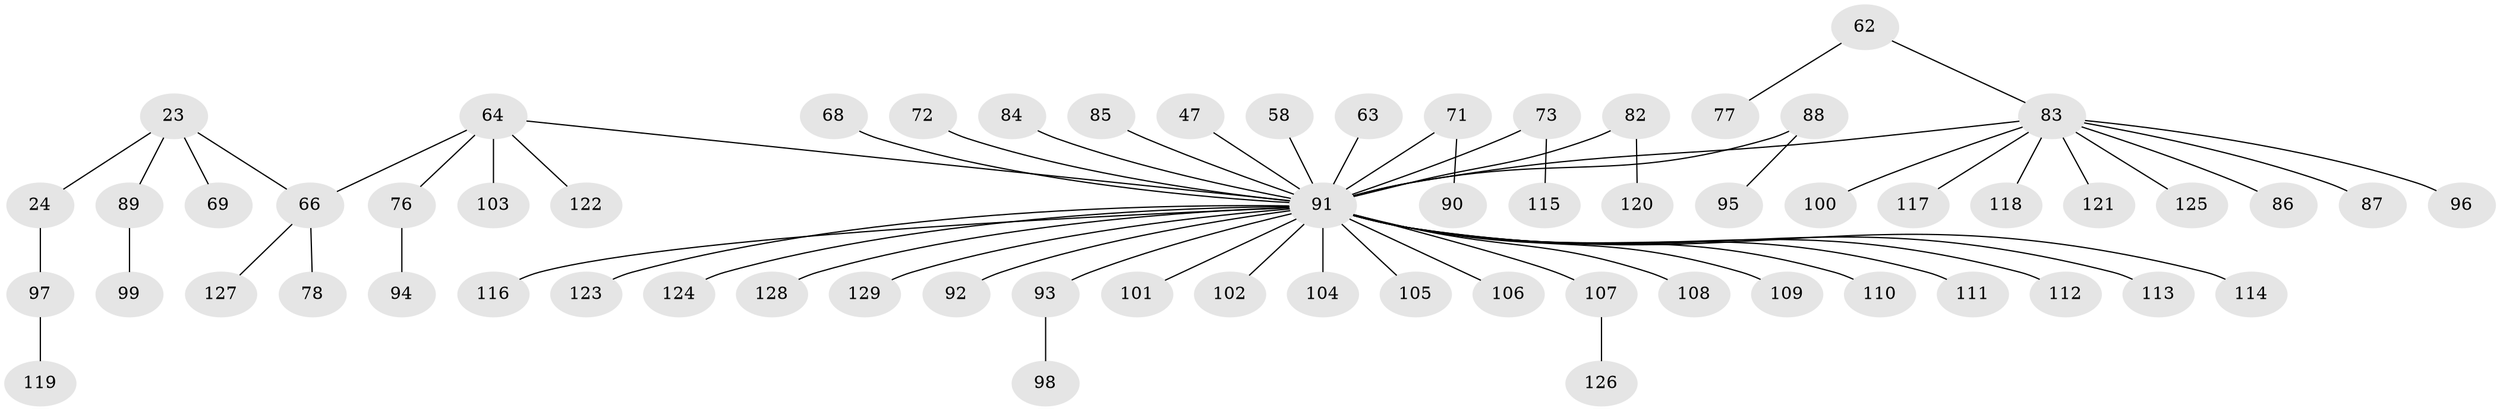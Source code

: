 // original degree distribution, {8: 0.007751937984496124, 5: 0.03875968992248062, 7: 0.007751937984496124, 4: 0.06976744186046512, 6: 0.007751937984496124, 1: 0.5193798449612403, 3: 0.13178294573643412, 2: 0.21705426356589147}
// Generated by graph-tools (version 1.1) at 2025/52/03/09/25 04:52:30]
// undirected, 64 vertices, 63 edges
graph export_dot {
graph [start="1"]
  node [color=gray90,style=filled];
  23;
  24;
  47;
  58;
  62 [super="+26+37"];
  63;
  64 [super="+36"];
  66 [super="+17+22"];
  68;
  69;
  71;
  72;
  73 [super="+16+50+51+60"];
  76;
  77;
  78;
  82;
  83 [super="+67"];
  84;
  85;
  86;
  87;
  88 [super="+39"];
  89;
  90;
  91 [super="+80+61+75+81+70+54"];
  92;
  93;
  94;
  95;
  96;
  97;
  98;
  99;
  100;
  101;
  102;
  103;
  104;
  105;
  106;
  107;
  108;
  109;
  110;
  111;
  112;
  113;
  114;
  115;
  116;
  117;
  118;
  119;
  120;
  121;
  122;
  123;
  124;
  125;
  126;
  127;
  128;
  129;
  23 -- 24;
  23 -- 69;
  23 -- 89;
  23 -- 66;
  24 -- 97;
  47 -- 91;
  58 -- 91;
  62 -- 77;
  62 -- 83;
  63 -- 91;
  64 -- 122;
  64 -- 66;
  64 -- 103;
  64 -- 76;
  64 -- 91;
  66 -- 127;
  66 -- 78;
  68 -- 91;
  71 -- 90;
  71 -- 91;
  72 -- 91;
  73 -- 115;
  73 -- 91;
  76 -- 94;
  82 -- 120;
  82 -- 91;
  83 -- 100;
  83 -- 96;
  83 -- 117;
  83 -- 118;
  83 -- 86;
  83 -- 87;
  83 -- 121;
  83 -- 91;
  83 -- 125;
  84 -- 91;
  85 -- 91;
  88 -- 95;
  88 -- 91;
  89 -- 99;
  91 -- 93;
  91 -- 129;
  91 -- 102;
  91 -- 108;
  91 -- 123;
  91 -- 111;
  91 -- 113;
  91 -- 124;
  91 -- 92;
  91 -- 101;
  91 -- 104;
  91 -- 105;
  91 -- 106;
  91 -- 109;
  91 -- 110;
  91 -- 112;
  91 -- 116;
  91 -- 107;
  91 -- 114;
  91 -- 128;
  93 -- 98;
  97 -- 119;
  107 -- 126;
}
